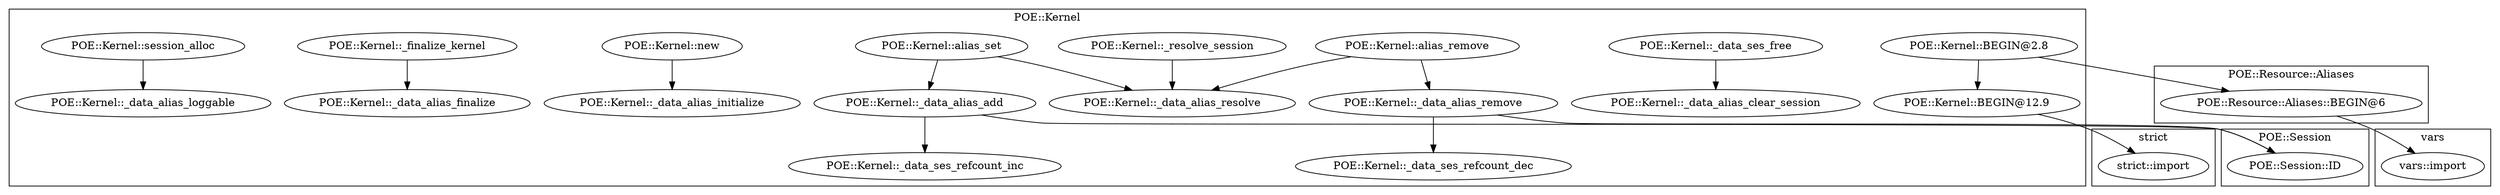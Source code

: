 digraph {
graph [overlap=false]
subgraph cluster_POE_Resource_Aliases {
	label="POE::Resource::Aliases";
	"POE::Resource::Aliases::BEGIN@6";
}
subgraph cluster_vars {
	label="vars";
	"vars::import";
}
subgraph cluster_POE_Kernel {
	label="POE::Kernel";
	"POE::Kernel::BEGIN@12.9";
	"POE::Kernel::_resolve_session";
	"POE::Kernel::_data_ses_free";
	"POE::Kernel::alias_remove";
	"POE::Kernel::new";
	"POE::Kernel::_data_alias_loggable";
	"POE::Kernel::BEGIN@2.8";
	"POE::Kernel::_data_alias_resolve";
	"POE::Kernel::_data_alias_finalize";
	"POE::Kernel::_data_alias_remove";
	"POE::Kernel::_finalize_kernel";
	"POE::Kernel::_data_alias_add";
	"POE::Kernel::_data_alias_initialize";
	"POE::Kernel::session_alloc";
	"POE::Kernel::_data_ses_refcount_inc";
	"POE::Kernel::_data_alias_clear_session";
	"POE::Kernel::_data_ses_refcount_dec";
	"POE::Kernel::alias_set";
}
subgraph cluster_strict {
	label="strict";
	"strict::import";
}
subgraph cluster_POE_Session {
	label="POE::Session";
	"POE::Session::ID";
}
"POE::Kernel::_data_ses_free" -> "POE::Kernel::_data_alias_clear_session";
"POE::Kernel::_data_alias_add" -> "POE::Kernel::_data_ses_refcount_inc";
"POE::Kernel::_data_alias_remove" -> "POE::Kernel::_data_ses_refcount_dec";
"POE::Kernel::alias_set" -> "POE::Kernel::_data_alias_resolve";
"POE::Kernel::_resolve_session" -> "POE::Kernel::_data_alias_resolve";
"POE::Kernel::alias_remove" -> "POE::Kernel::_data_alias_resolve";
"POE::Kernel::BEGIN@2.8" -> "POE::Resource::Aliases::BEGIN@6";
"POE::Resource::Aliases::BEGIN@6" -> "vars::import";
"POE::Kernel::BEGIN@2.8" -> "POE::Kernel::BEGIN@12.9";
"POE::Kernel::_data_alias_remove" -> "POE::Session::ID";
"POE::Kernel::_data_alias_add" -> "POE::Session::ID";
"POE::Kernel::_finalize_kernel" -> "POE::Kernel::_data_alias_finalize";
"POE::Kernel::BEGIN@12.9" -> "strict::import";
"POE::Kernel::alias_remove" -> "POE::Kernel::_data_alias_remove";
"POE::Kernel::new" -> "POE::Kernel::_data_alias_initialize";
"POE::Kernel::alias_set" -> "POE::Kernel::_data_alias_add";
"POE::Kernel::session_alloc" -> "POE::Kernel::_data_alias_loggable";
}
